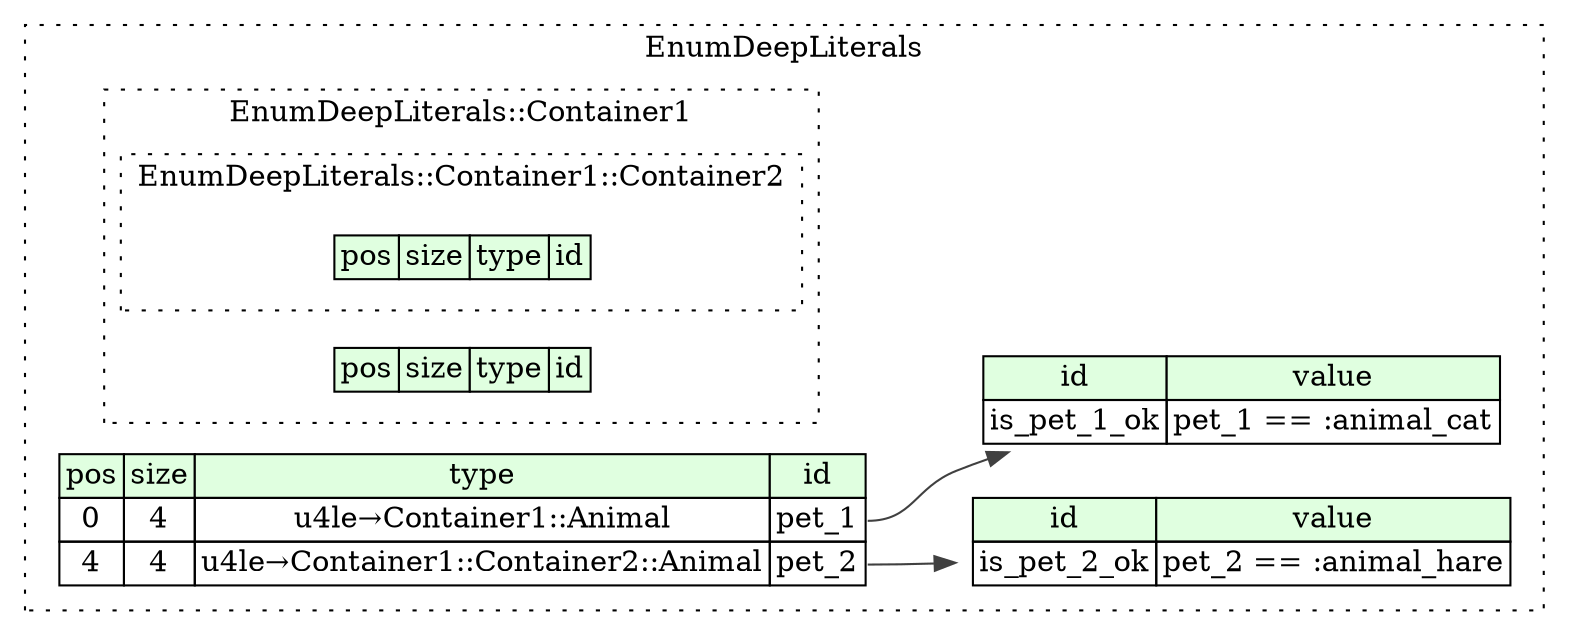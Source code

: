 digraph {
	rankdir=LR;
	node [shape=plaintext];
	subgraph cluster__enum_deep_literals {
		label="EnumDeepLiterals";
		graph[style=dotted];

		enum_deep_literals__seq [label=<<TABLE BORDER="0" CELLBORDER="1" CELLSPACING="0">
			<TR><TD BGCOLOR="#E0FFE0">pos</TD><TD BGCOLOR="#E0FFE0">size</TD><TD BGCOLOR="#E0FFE0">type</TD><TD BGCOLOR="#E0FFE0">id</TD></TR>
			<TR><TD PORT="pet_1_pos">0</TD><TD PORT="pet_1_size">4</TD><TD>u4le→Container1::Animal</TD><TD PORT="pet_1_type">pet_1</TD></TR>
			<TR><TD PORT="pet_2_pos">4</TD><TD PORT="pet_2_size">4</TD><TD>u4le→Container1::Container2::Animal</TD><TD PORT="pet_2_type">pet_2</TD></TR>
		</TABLE>>];
		enum_deep_literals__inst__is_pet_1_ok [label=<<TABLE BORDER="0" CELLBORDER="1" CELLSPACING="0">
			<TR><TD BGCOLOR="#E0FFE0">id</TD><TD BGCOLOR="#E0FFE0">value</TD></TR>
			<TR><TD>is_pet_1_ok</TD><TD>pet_1 == :animal_cat</TD></TR>
		</TABLE>>];
		enum_deep_literals__inst__is_pet_2_ok [label=<<TABLE BORDER="0" CELLBORDER="1" CELLSPACING="0">
			<TR><TD BGCOLOR="#E0FFE0">id</TD><TD BGCOLOR="#E0FFE0">value</TD></TR>
			<TR><TD>is_pet_2_ok</TD><TD>pet_2 == :animal_hare</TD></TR>
		</TABLE>>];
		subgraph cluster__container1 {
			label="EnumDeepLiterals::Container1";
			graph[style=dotted];

			container1__seq [label=<<TABLE BORDER="0" CELLBORDER="1" CELLSPACING="0">
				<TR><TD BGCOLOR="#E0FFE0">pos</TD><TD BGCOLOR="#E0FFE0">size</TD><TD BGCOLOR="#E0FFE0">type</TD><TD BGCOLOR="#E0FFE0">id</TD></TR>
			</TABLE>>];
			subgraph cluster__container2 {
				label="EnumDeepLiterals::Container1::Container2";
				graph[style=dotted];

				container2__seq [label=<<TABLE BORDER="0" CELLBORDER="1" CELLSPACING="0">
					<TR><TD BGCOLOR="#E0FFE0">pos</TD><TD BGCOLOR="#E0FFE0">size</TD><TD BGCOLOR="#E0FFE0">type</TD><TD BGCOLOR="#E0FFE0">id</TD></TR>
				</TABLE>>];
			}
		}
	}
	enum_deep_literals__seq:pet_1_type -> enum_deep_literals__inst__is_pet_1_ok [color="#404040"];
	enum_deep_literals__seq:pet_2_type -> enum_deep_literals__inst__is_pet_2_ok [color="#404040"];
}
